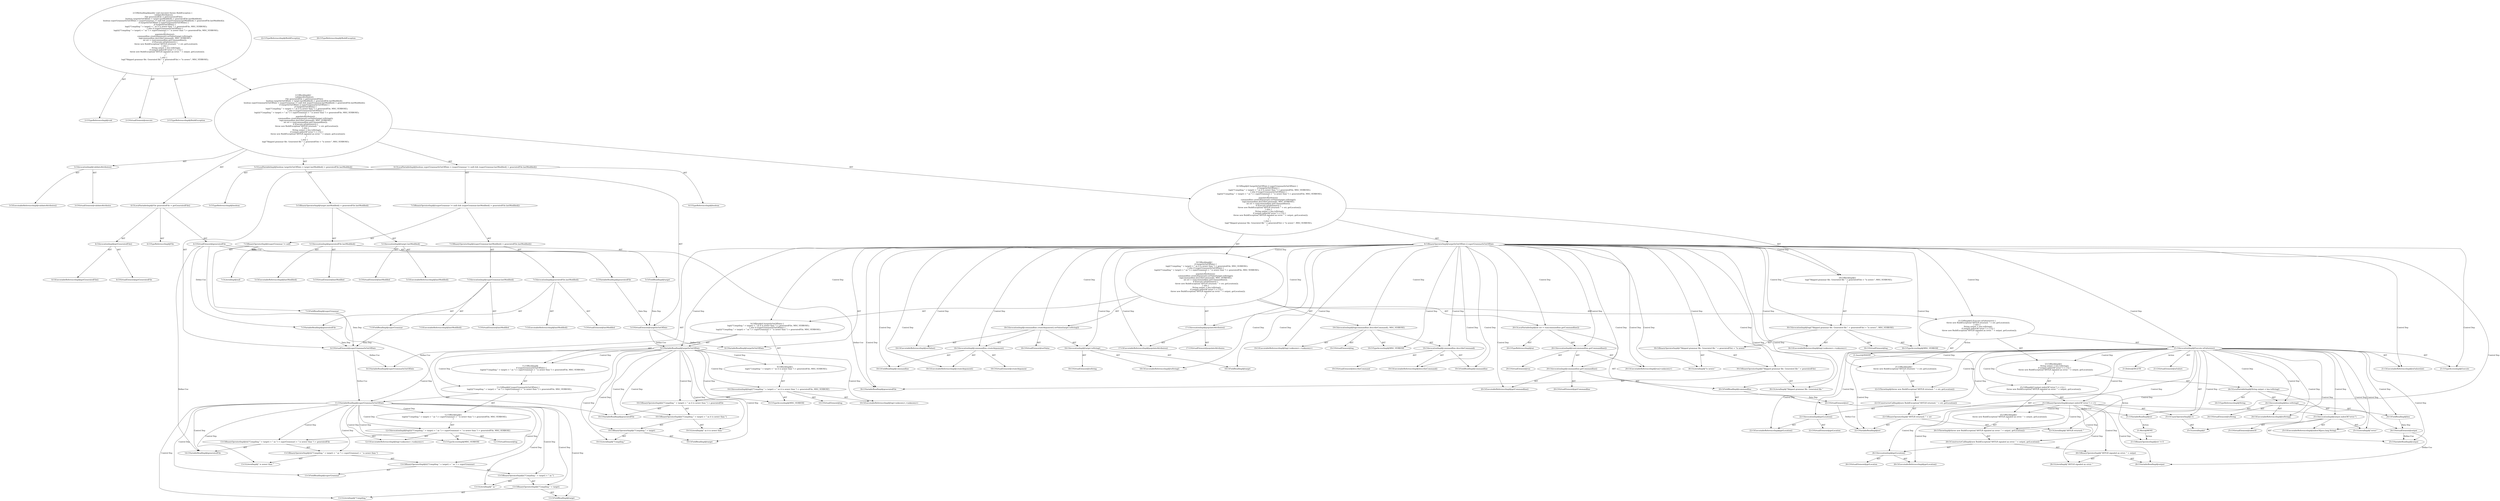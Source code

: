 digraph "execute#?" {
0 [label="2:CtTypeReferenceImpl@void" shape=ellipse]
1 [label="2:CtVirtualElement@execute" shape=ellipse]
2 [label="2:CtTypeReferenceImpl@BuildException" shape=ellipse]
3 [label="3:CtExecutableReferenceImpl@validateAttributes()" shape=ellipse]
4 [label="3:CtVirtualElement@validateAttributes" shape=ellipse]
5 [label="3:CtInvocationImpl@validateAttributes()" shape=ellipse]
6 [label="4:CtTypeReferenceImpl@File" shape=ellipse]
7 [label="4:CtExecutableReferenceImpl@getGeneratedFile()" shape=ellipse]
8 [label="4:CtVirtualElement@getGeneratedFile" shape=ellipse]
9 [label="4:CtInvocationImpl@getGeneratedFile()" shape=ellipse]
10 [label="4:CtVirtualElement@generatedFile" shape=ellipse]
11 [label="4:CtLocalVariableImpl@File generatedFile = getGeneratedFile()" shape=ellipse]
12 [label="5:CtTypeReferenceImpl@boolean" shape=ellipse]
13 [label="5:CtExecutableReferenceImpl@lastModified()" shape=ellipse]
14 [label="5:CtVirtualElement@lastModified" shape=ellipse]
15 [label="5:CtFieldReadImpl@target" shape=ellipse]
16 [label="5:CtInvocationImpl@target.lastModified()" shape=ellipse]
17 [label="5:CtExecutableReferenceImpl@lastModified()" shape=ellipse]
18 [label="5:CtVirtualElement@lastModified" shape=ellipse]
19 [label="5:CtVariableReadImpl@generatedFile" shape=ellipse]
20 [label="5:CtInvocationImpl@generatedFile.lastModified()" shape=ellipse]
21 [label="5:CtBinaryOperatorImpl@target.lastModified() > generatedFile.lastModified()" shape=ellipse]
22 [label="5:CtVirtualElement@targetIsOutOfDate" shape=ellipse]
23 [label="5:CtLocalVariableImpl@boolean targetIsOutOfDate = target.lastModified() > generatedFile.lastModified()" shape=ellipse]
24 [label="6:CtTypeReferenceImpl@boolean" shape=ellipse]
25 [label="7:CtFieldReadImpl@superGrammar" shape=ellipse]
26 [label="7:CtLiteralImpl@null" shape=ellipse]
27 [label="7:CtBinaryOperatorImpl@(superGrammar != null)" shape=ellipse]
28 [label="7:CtExecutableReferenceImpl@lastModified()" shape=ellipse]
29 [label="7:CtVirtualElement@lastModified" shape=ellipse]
30 [label="7:CtFieldReadImpl@superGrammar" shape=ellipse]
31 [label="7:CtInvocationImpl@superGrammar.lastModified()" shape=ellipse]
32 [label="7:CtExecutableReferenceImpl@lastModified()" shape=ellipse]
33 [label="7:CtVirtualElement@lastModified" shape=ellipse]
34 [label="7:CtVariableReadImpl@generatedFile" shape=ellipse]
35 [label="7:CtInvocationImpl@generatedFile.lastModified()" shape=ellipse]
36 [label="7:CtBinaryOperatorImpl@(superGrammar.lastModified() > generatedFile.lastModified())" shape=ellipse]
37 [label="7:CtBinaryOperatorImpl@(superGrammar != null) && (superGrammar.lastModified() > generatedFile.lastModified())" shape=ellipse]
38 [label="6:CtVirtualElement@superGrammarIsOutOfDate" shape=ellipse]
39 [label="6:CtLocalVariableImpl@boolean superGrammarIsOutOfDate = (superGrammar != null) && (superGrammar.lastModified() > generatedFile.lastModified())" shape=ellipse]
40 [label="8:CtVariableReadImpl@targetIsOutOfDate" shape=ellipse]
41 [label="8:CtVariableReadImpl@superGrammarIsOutOfDate" shape=ellipse]
42 [label="8:CtBinaryOperatorImpl@targetIsOutOfDate || superGrammarIsOutOfDate" shape=ellipse]
43 [label="9:CtVariableReadImpl@targetIsOutOfDate" shape=ellipse]
44 [label="10:CtExecutableReferenceImpl@log(<unknown>,<unknown>)" shape=ellipse]
45 [label="10:CtVirtualElement@log" shape=ellipse]
46 [label="10:CtLiteralImpl@\"Compiling \"" shape=ellipse]
47 [label="10:CtFieldReadImpl@target" shape=ellipse]
48 [label="10:CtBinaryOperatorImpl@(\"Compiling \" + target)" shape=ellipse]
49 [label="10:CtLiteralImpl@\" as it is newer than \"" shape=ellipse]
50 [label="10:CtBinaryOperatorImpl@((\"Compiling \" + target) + \" as it is newer than \")" shape=ellipse]
51 [label="10:CtVariableReadImpl@generatedFile" shape=ellipse]
52 [label="10:CtBinaryOperatorImpl@((\"Compiling \" + target) + \" as it is newer than \") + generatedFile" shape=ellipse]
53 [label="10:CtTypeAccessImpl@MSG_VERBOSE" shape=ellipse]
54 [label="10:CtInvocationImpl@log(((\"Compiling \" + target) + \" as it is newer than \") + generatedFile, MSG_VERBOSE)" shape=ellipse]
55 [label="9:CtBlockImpl@\{
    log(((\"Compiling \" + target) + \" as it is newer than \") + generatedFile, MSG_VERBOSE);
\}" shape=ellipse]
56 [label="11:CtVariableReadImpl@superGrammarIsOutOfDate" shape=ellipse]
57 [label="12:CtExecutableReferenceImpl@log(<unknown>,<unknown>)" shape=ellipse]
58 [label="12:CtVirtualElement@log" shape=ellipse]
59 [label="13:CtLiteralImpl@\"Compiling \"" shape=ellipse]
60 [label="13:CtFieldReadImpl@target" shape=ellipse]
61 [label="13:CtBinaryOperatorImpl@(\"Compiling \" + target)" shape=ellipse]
62 [label="13:CtLiteralImpl@\" as \"" shape=ellipse]
63 [label="13:CtBinaryOperatorImpl@((\"Compiling \" + target) + \" as \")" shape=ellipse]
64 [label="13:CtFieldReadImpl@superGrammar" shape=ellipse]
65 [label="13:CtBinaryOperatorImpl@(((\"Compiling \" + target) + \" as \") + superGrammar)" shape=ellipse]
66 [label="13:CtLiteralImpl@\" is newer than \"" shape=ellipse]
67 [label="13:CtBinaryOperatorImpl@((((\"Compiling \" + target) + \" as \") + superGrammar) + \" is newer than \")" shape=ellipse]
68 [label="14:CtVariableReadImpl@generatedFile" shape=ellipse]
69 [label="13:CtBinaryOperatorImpl@((((\"Compiling \" + target) + \" as \") + superGrammar) + \" is newer than \") + generatedFile" shape=ellipse]
70 [label="15:CtTypeAccessImpl@MSG_VERBOSE" shape=ellipse]
71 [label="12:CtInvocationImpl@log(((((\"Compiling \" + target) + \" as \") + superGrammar) + \" is newer than \") + generatedFile, MSG_VERBOSE)" shape=ellipse]
72 [label="11:CtBlockImpl@\{
    log(((((\"Compiling \" + target) + \" as \") + superGrammar) + \" is newer than \") + generatedFile, MSG_VERBOSE);
\}" shape=ellipse]
73 [label="11:CtIfImpl@if (superGrammarIsOutOfDate) \{
    log(((((\"Compiling \" + target) + \" as \") + superGrammar) + \" is newer than \") + generatedFile, MSG_VERBOSE);
\}" shape=ellipse]
74 [label="11:CtBlockImpl@
    if (superGrammarIsOutOfDate) \{
        log(((((\"Compiling \" + target) + \" as \") + superGrammar) + \" is newer than \") + generatedFile, MSG_VERBOSE);
    \}
" shape=ellipse]
75 [label="9:CtIfImpl@if (targetIsOutOfDate) \{
    log(((\"Compiling \" + target) + \" as it is newer than \") + generatedFile, MSG_VERBOSE);
\} else if (superGrammarIsOutOfDate) \{
    log(((((\"Compiling \" + target) + \" as \") + superGrammar) + \" is newer than \") + generatedFile, MSG_VERBOSE);
\}" shape=ellipse]
76 [label="17:CtExecutableReferenceImpl@populateAttributes()" shape=ellipse]
77 [label="17:CtVirtualElement@populateAttributes" shape=ellipse]
78 [label="17:CtInvocationImpl@populateAttributes()" shape=ellipse]
79 [label="18:CtExecutableReferenceImpl@setValue()" shape=ellipse]
80 [label="18:CtVirtualElement@setValue" shape=ellipse]
81 [label="18:CtExecutableReferenceImpl@createArgument()" shape=ellipse]
82 [label="18:CtVirtualElement@createArgument" shape=ellipse]
83 [label="18:CtFieldReadImpl@commandline" shape=ellipse]
84 [label="18:CtInvocationImpl@commandline.createArgument()" shape=ellipse]
85 [label="18:CtExecutableReferenceImpl@toString()" shape=ellipse]
86 [label="18:CtVirtualElement@toString" shape=ellipse]
87 [label="18:CtFieldReadImpl@target" shape=ellipse]
88 [label="18:CtInvocationImpl@target.toString()" shape=ellipse]
89 [label="18:CtInvocationImpl@commandline.createArgument().setValue(target.toString())" shape=ellipse]
90 [label="19:CtExecutableReferenceImpl@log(<unknown>,<unknown>)" shape=ellipse]
91 [label="19:CtVirtualElement@log" shape=ellipse]
92 [label="19:CtExecutableReferenceImpl@describeCommand()" shape=ellipse]
93 [label="19:CtVirtualElement@describeCommand" shape=ellipse]
94 [label="19:CtFieldReadImpl@commandline" shape=ellipse]
95 [label="19:CtInvocationImpl@commandline.describeCommand()" shape=ellipse]
96 [label="19:CtTypeAccessImpl@MSG_VERBOSE" shape=ellipse]
97 [label="19:CtInvocationImpl@log(commandline.describeCommand(), MSG_VERBOSE)" shape=ellipse]
98 [label="20:CtTypeReferenceImpl@int" shape=ellipse]
99 [label="20:CtExecutableReferenceImpl@run(<unknown>)" shape=ellipse]
100 [label="20:CtVirtualElement@run" shape=ellipse]
101 [label="20:CtExecutableReferenceImpl@getCommandline()" shape=ellipse]
102 [label="20:CtVirtualElement@getCommandline" shape=ellipse]
103 [label="20:CtFieldReadImpl@commandline" shape=ellipse]
104 [label="20:CtInvocationImpl@commandline.getCommandline()" shape=ellipse]
105 [label="20:CtInvocationImpl@run(commandline.getCommandline())" shape=ellipse]
106 [label="20:CtVirtualElement@err" shape=ellipse]
107 [label="20:CtLocalVariableImpl@int err = run(commandline.getCommandline())" shape=ellipse]
108 [label="21:CtExecutableReferenceImpl@isFailure(int)" shape=ellipse]
109 [label="21:CtVirtualElement@isFailure" shape=ellipse]
110 [label="21:CtTypeAccessImpl@Execute" shape=ellipse]
111 [label="21:CtVariableReadImpl@err" shape=ellipse]
112 [label="21:CtInvocationImpl@Execute.isFailure(err)" shape=ellipse]
113 [label="22:CtTypeReferenceImpl@BuildException" shape=ellipse]
114 [label="22:CtLiteralImpl@\"ANTLR returned: \"" shape=ellipse]
115 [label="22:CtVariableReadImpl@err" shape=ellipse]
116 [label="22:CtBinaryOperatorImpl@\"ANTLR returned: \" + err" shape=ellipse]
117 [label="22:CtExecutableReferenceImpl@getLocation()" shape=ellipse]
118 [label="22:CtVirtualElement@getLocation" shape=ellipse]
119 [label="22:CtInvocationImpl@getLocation()" shape=ellipse]
120 [label="22:CtConstructorCallImpl@new BuildException(\"ANTLR returned: \" + err, getLocation())" shape=ellipse]
121 [label="22:CtThrowImpl@throw new BuildException(\"ANTLR returned: \" + err, getLocation())" shape=ellipse]
122 [label="21:CtBlockImpl@\{
    throw new BuildException(\"ANTLR returned: \" + err, getLocation());
\}" shape=ellipse]
123 [label="24:CtTypeReferenceImpl@String" shape=ellipse]
124 [label="24:CtExecutableReferenceImpl@toString()" shape=ellipse]
125 [label="24:CtVirtualElement@toString" shape=ellipse]
126 [label="24:CtFieldReadImpl@bos" shape=ellipse]
127 [label="24:CtInvocationImpl@bos.toString()" shape=ellipse]
128 [label="24:CtVirtualElement@output" shape=ellipse]
129 [label="24:CtLocalVariableImpl@String output = bos.toString()" shape=ellipse]
130 [label="25:CtExecutableReferenceImpl@indexOf(java.lang.String)" shape=ellipse]
131 [label="25:CtVirtualElement@indexOf" shape=ellipse]
132 [label="25:CtVariableReadImpl@output" shape=ellipse]
133 [label="25:CtLiteralImpl@\"error:\"" shape=ellipse]
134 [label="25:CtInvocationImpl@output.indexOf(\"error:\")" shape=ellipse]
135 [label="25:CtLiteralImpl@1" shape=ellipse]
136 [label="25:CtUnaryOperatorImpl@(-1)" shape=ellipse]
137 [label="25:CtBinaryOperatorImpl@output.indexOf(\"error:\") > (-1)" shape=ellipse]
138 [label="26:CtTypeReferenceImpl@BuildException" shape=ellipse]
139 [label="26:CtLiteralImpl@\"ANTLR signaled an error: \"" shape=ellipse]
140 [label="26:CtVariableReadImpl@output" shape=ellipse]
141 [label="26:CtBinaryOperatorImpl@\"ANTLR signaled an error: \" + output" shape=ellipse]
142 [label="26:CtExecutableReferenceImpl@getLocation()" shape=ellipse]
143 [label="26:CtVirtualElement@getLocation" shape=ellipse]
144 [label="26:CtInvocationImpl@getLocation()" shape=ellipse]
145 [label="26:CtConstructorCallImpl@new BuildException(\"ANTLR signaled an error: \" + output, getLocation())" shape=ellipse]
146 [label="26:CtThrowImpl@throw new BuildException(\"ANTLR signaled an error: \" + output, getLocation())" shape=ellipse]
147 [label="25:CtBlockImpl@\{
    throw new BuildException(\"ANTLR signaled an error: \" + output, getLocation());
\}" shape=ellipse]
148 [label="25:CtIfImpl@if (output.indexOf(\"error:\") > (-1)) \{
    throw new BuildException(\"ANTLR signaled an error: \" + output, getLocation());
\}" shape=ellipse]
149 [label="23:CtBlockImpl@\{
    String output = bos.toString();
    if (output.indexOf(\"error:\") > (-1)) \{
        throw new BuildException(\"ANTLR signaled an error: \" + output, getLocation());
    \}
\}" shape=ellipse]
150 [label="21:CtIfImpl@if (Execute.isFailure(err)) \{
    throw new BuildException(\"ANTLR returned: \" + err, getLocation());
\} else \{
    String output = bos.toString();
    if (output.indexOf(\"error:\") > (-1)) \{
        throw new BuildException(\"ANTLR signaled an error: \" + output, getLocation());
    \}
\}" shape=ellipse]
151 [label="8:CtBlockImpl@\{
    if (targetIsOutOfDate) \{
        log(((\"Compiling \" + target) + \" as it is newer than \") + generatedFile, MSG_VERBOSE);
    \} else if (superGrammarIsOutOfDate) \{
        log(((((\"Compiling \" + target) + \" as \") + superGrammar) + \" is newer than \") + generatedFile, MSG_VERBOSE);
    \}
    populateAttributes();
    commandline.createArgument().setValue(target.toString());
    log(commandline.describeCommand(), MSG_VERBOSE);
    int err = run(commandline.getCommandline());
    if (Execute.isFailure(err)) \{
        throw new BuildException(\"ANTLR returned: \" + err, getLocation());
    \} else \{
        String output = bos.toString();
        if (output.indexOf(\"error:\") > (-1)) \{
            throw new BuildException(\"ANTLR signaled an error: \" + output, getLocation());
        \}
    \}
\}" shape=ellipse]
152 [label="30:CtExecutableReferenceImpl@log(<unknown>,<unknown>)" shape=ellipse]
153 [label="30:CtVirtualElement@log" shape=ellipse]
154 [label="30:CtLiteralImpl@\"Skipped grammar file. Generated file \"" shape=ellipse]
155 [label="30:CtVariableReadImpl@generatedFile" shape=ellipse]
156 [label="30:CtBinaryOperatorImpl@(\"Skipped grammar file. Generated file \" + generatedFile)" shape=ellipse]
157 [label="30:CtLiteralImpl@\"is newer.\"" shape=ellipse]
158 [label="30:CtBinaryOperatorImpl@(\"Skipped grammar file. Generated file \" + generatedFile) + \"is newer.\"" shape=ellipse]
159 [label="30:CtTypeAccessImpl@MSG_VERBOSE" shape=ellipse]
160 [label="30:CtInvocationImpl@log((\"Skipped grammar file. Generated file \" + generatedFile) + \"is newer.\", MSG_VERBOSE)" shape=ellipse]
161 [label="29:CtBlockImpl@\{
    log((\"Skipped grammar file. Generated file \" + generatedFile) + \"is newer.\", MSG_VERBOSE);
\}" shape=ellipse]
162 [label="8:CtIfImpl@if (targetIsOutOfDate || superGrammarIsOutOfDate) \{
    if (targetIsOutOfDate) \{
        log(((\"Compiling \" + target) + \" as it is newer than \") + generatedFile, MSG_VERBOSE);
    \} else if (superGrammarIsOutOfDate) \{
        log(((((\"Compiling \" + target) + \" as \") + superGrammar) + \" is newer than \") + generatedFile, MSG_VERBOSE);
    \}
    populateAttributes();
    commandline.createArgument().setValue(target.toString());
    log(commandline.describeCommand(), MSG_VERBOSE);
    int err = run(commandline.getCommandline());
    if (Execute.isFailure(err)) \{
        throw new BuildException(\"ANTLR returned: \" + err, getLocation());
    \} else \{
        String output = bos.toString();
        if (output.indexOf(\"error:\") > (-1)) \{
            throw new BuildException(\"ANTLR signaled an error: \" + output, getLocation());
        \}
    \}
\} else \{
    log((\"Skipped grammar file. Generated file \" + generatedFile) + \"is newer.\", MSG_VERBOSE);
\}" shape=ellipse]
163 [label="2:CtBlockImpl@\{
    validateAttributes();
    File generatedFile = getGeneratedFile();
    boolean targetIsOutOfDate = target.lastModified() > generatedFile.lastModified();
    boolean superGrammarIsOutOfDate = (superGrammar != null) && (superGrammar.lastModified() > generatedFile.lastModified());
    if (targetIsOutOfDate || superGrammarIsOutOfDate) \{
        if (targetIsOutOfDate) \{
            log(((\"Compiling \" + target) + \" as it is newer than \") + generatedFile, MSG_VERBOSE);
        \} else if (superGrammarIsOutOfDate) \{
            log(((((\"Compiling \" + target) + \" as \") + superGrammar) + \" is newer than \") + generatedFile, MSG_VERBOSE);
        \}
        populateAttributes();
        commandline.createArgument().setValue(target.toString());
        log(commandline.describeCommand(), MSG_VERBOSE);
        int err = run(commandline.getCommandline());
        if (Execute.isFailure(err)) \{
            throw new BuildException(\"ANTLR returned: \" + err, getLocation());
        \} else \{
            String output = bos.toString();
            if (output.indexOf(\"error:\") > (-1)) \{
                throw new BuildException(\"ANTLR signaled an error: \" + output, getLocation());
            \}
        \}
    \} else \{
        log((\"Skipped grammar file. Generated file \" + generatedFile) + \"is newer.\", MSG_VERBOSE);
    \}
\}" shape=ellipse]
164 [label="2:CtMethodImpl@public void execute() throws BuildException \{
    validateAttributes();
    File generatedFile = getGeneratedFile();
    boolean targetIsOutOfDate = target.lastModified() > generatedFile.lastModified();
    boolean superGrammarIsOutOfDate = (superGrammar != null) && (superGrammar.lastModified() > generatedFile.lastModified());
    if (targetIsOutOfDate || superGrammarIsOutOfDate) \{
        if (targetIsOutOfDate) \{
            log(((\"Compiling \" + target) + \" as it is newer than \") + generatedFile, MSG_VERBOSE);
        \} else if (superGrammarIsOutOfDate) \{
            log(((((\"Compiling \" + target) + \" as \") + superGrammar) + \" is newer than \") + generatedFile, MSG_VERBOSE);
        \}
        populateAttributes();
        commandline.createArgument().setValue(target.toString());
        log(commandline.describeCommand(), MSG_VERBOSE);
        int err = run(commandline.getCommandline());
        if (Execute.isFailure(err)) \{
            throw new BuildException(\"ANTLR returned: \" + err, getLocation());
        \} else \{
            String output = bos.toString();
            if (output.indexOf(\"error:\") > (-1)) \{
                throw new BuildException(\"ANTLR signaled an error: \" + output, getLocation());
            \}
        \}
    \} else \{
        log((\"Skipped grammar file. Generated file \" + generatedFile) + \"is newer.\", MSG_VERBOSE);
    \}
\}" shape=ellipse]
165 [label="21:Delete@DELETE" shape=ellipse]
166 [label="21:Insert@INSERT" shape=ellipse]
167 [label="21:CtBinaryOperatorImpl@err != 0" shape=ellipse]
168 [label="21:Move@MOVE" shape=ellipse]
5 -> 4 [label="AST"];
5 -> 3 [label="AST"];
9 -> 8 [label="AST"];
9 -> 7 [label="AST"];
10 -> 19 [label="Define-Use"];
10 -> 34 [label="Define-Use"];
10 -> 51 [label="Define-Use"];
10 -> 68 [label="Define-Use"];
10 -> 155 [label="Define-Use"];
11 -> 10 [label="AST"];
11 -> 6 [label="AST"];
11 -> 9 [label="AST"];
15 -> 22 [label="Data Dep"];
16 -> 14 [label="AST"];
16 -> 15 [label="AST"];
16 -> 13 [label="AST"];
19 -> 22 [label="Data Dep"];
20 -> 18 [label="AST"];
20 -> 19 [label="AST"];
20 -> 17 [label="AST"];
21 -> 16 [label="AST"];
21 -> 20 [label="AST"];
22 -> 40 [label="Define-Use"];
22 -> 43 [label="Define-Use"];
23 -> 22 [label="AST"];
23 -> 12 [label="AST"];
23 -> 21 [label="AST"];
25 -> 38 [label="Data Dep"];
27 -> 25 [label="AST"];
27 -> 26 [label="AST"];
30 -> 38 [label="Data Dep"];
31 -> 29 [label="AST"];
31 -> 30 [label="AST"];
31 -> 28 [label="AST"];
34 -> 38 [label="Data Dep"];
35 -> 33 [label="AST"];
35 -> 34 [label="AST"];
35 -> 32 [label="AST"];
36 -> 31 [label="AST"];
36 -> 35 [label="AST"];
37 -> 27 [label="AST"];
37 -> 36 [label="AST"];
38 -> 41 [label="Define-Use"];
38 -> 56 [label="Define-Use"];
39 -> 38 [label="AST"];
39 -> 24 [label="AST"];
39 -> 37 [label="AST"];
42 -> 40 [label="AST"];
42 -> 41 [label="AST"];
42 -> 151 [label="Control Dep"];
42 -> 75 [label="Control Dep"];
42 -> 43 [label="Control Dep"];
42 -> 78 [label="Control Dep"];
42 -> 76 [label="Control Dep"];
42 -> 89 [label="Control Dep"];
42 -> 79 [label="Control Dep"];
42 -> 84 [label="Control Dep"];
42 -> 81 [label="Control Dep"];
42 -> 83 [label="Control Dep"];
42 -> 88 [label="Control Dep"];
42 -> 85 [label="Control Dep"];
42 -> 87 [label="Control Dep"];
42 -> 97 [label="Control Dep"];
42 -> 90 [label="Control Dep"];
42 -> 95 [label="Control Dep"];
42 -> 92 [label="Control Dep"];
42 -> 94 [label="Control Dep"];
42 -> 96 [label="Control Dep"];
42 -> 107 [label="Control Dep"];
42 -> 105 [label="Control Dep"];
42 -> 99 [label="Control Dep"];
42 -> 104 [label="Control Dep"];
42 -> 101 [label="Control Dep"];
42 -> 103 [label="Control Dep"];
42 -> 150 [label="Control Dep"];
42 -> 112 [label="Control Dep"];
42 -> 108 [label="Control Dep"];
42 -> 110 [label="Control Dep"];
42 -> 111 [label="Control Dep"];
42 -> 161 [label="Control Dep"];
42 -> 160 [label="Control Dep"];
42 -> 152 [label="Control Dep"];
42 -> 158 [label="Control Dep"];
42 -> 156 [label="Control Dep"];
42 -> 154 [label="Control Dep"];
42 -> 155 [label="Control Dep"];
42 -> 157 [label="Control Dep"];
42 -> 159 [label="Control Dep"];
43 -> 55 [label="Control Dep"];
43 -> 54 [label="Control Dep"];
43 -> 44 [label="Control Dep"];
43 -> 52 [label="Control Dep"];
43 -> 50 [label="Control Dep"];
43 -> 48 [label="Control Dep"];
43 -> 46 [label="Control Dep"];
43 -> 47 [label="Control Dep"];
43 -> 49 [label="Control Dep"];
43 -> 51 [label="Control Dep"];
43 -> 53 [label="Control Dep"];
43 -> 74 [label="Control Dep"];
43 -> 73 [label="Control Dep"];
43 -> 56 [label="Control Dep"];
48 -> 46 [label="AST"];
48 -> 47 [label="AST"];
50 -> 48 [label="AST"];
50 -> 49 [label="AST"];
52 -> 50 [label="AST"];
52 -> 51 [label="AST"];
54 -> 45 [label="AST"];
54 -> 44 [label="AST"];
54 -> 52 [label="AST"];
54 -> 53 [label="AST"];
55 -> 54 [label="AST"];
56 -> 72 [label="Control Dep"];
56 -> 71 [label="Control Dep"];
56 -> 57 [label="Control Dep"];
56 -> 69 [label="Control Dep"];
56 -> 67 [label="Control Dep"];
56 -> 65 [label="Control Dep"];
56 -> 63 [label="Control Dep"];
56 -> 61 [label="Control Dep"];
56 -> 59 [label="Control Dep"];
56 -> 60 [label="Control Dep"];
56 -> 62 [label="Control Dep"];
56 -> 64 [label="Control Dep"];
56 -> 66 [label="Control Dep"];
56 -> 68 [label="Control Dep"];
56 -> 70 [label="Control Dep"];
61 -> 59 [label="AST"];
61 -> 60 [label="AST"];
63 -> 61 [label="AST"];
63 -> 62 [label="AST"];
65 -> 63 [label="AST"];
65 -> 64 [label="AST"];
67 -> 65 [label="AST"];
67 -> 66 [label="AST"];
69 -> 67 [label="AST"];
69 -> 68 [label="AST"];
71 -> 58 [label="AST"];
71 -> 57 [label="AST"];
71 -> 69 [label="AST"];
71 -> 70 [label="AST"];
72 -> 71 [label="AST"];
73 -> 56 [label="AST"];
73 -> 72 [label="AST"];
74 -> 73 [label="AST"];
75 -> 43 [label="AST"];
75 -> 55 [label="AST"];
75 -> 74 [label="AST"];
78 -> 77 [label="AST"];
78 -> 76 [label="AST"];
84 -> 82 [label="AST"];
84 -> 83 [label="AST"];
84 -> 81 [label="AST"];
88 -> 86 [label="AST"];
88 -> 87 [label="AST"];
88 -> 85 [label="AST"];
89 -> 80 [label="AST"];
89 -> 84 [label="AST"];
89 -> 79 [label="AST"];
89 -> 88 [label="AST"];
95 -> 93 [label="AST"];
95 -> 94 [label="AST"];
95 -> 92 [label="AST"];
97 -> 91 [label="AST"];
97 -> 90 [label="AST"];
97 -> 95 [label="AST"];
97 -> 96 [label="AST"];
103 -> 106 [label="Data Dep"];
104 -> 102 [label="AST"];
104 -> 103 [label="AST"];
104 -> 101 [label="AST"];
105 -> 100 [label="AST"];
105 -> 99 [label="AST"];
105 -> 104 [label="AST"];
106 -> 111 [label="Define-Use"];
106 -> 115 [label="Define-Use"];
107 -> 106 [label="AST"];
107 -> 98 [label="AST"];
107 -> 105 [label="AST"];
111 -> 168 [label="Action"];
112 -> 109 [label="AST"];
112 -> 110 [label="AST"];
112 -> 108 [label="AST"];
112 -> 111 [label="AST"];
112 -> 122 [label="Control Dep"];
112 -> 121 [label="Control Dep"];
112 -> 120 [label="Control Dep"];
112 -> 116 [label="Control Dep"];
112 -> 114 [label="Control Dep"];
112 -> 115 [label="Control Dep"];
112 -> 119 [label="Control Dep"];
112 -> 117 [label="Control Dep"];
112 -> 149 [label="Control Dep"];
112 -> 129 [label="Control Dep"];
112 -> 127 [label="Control Dep"];
112 -> 124 [label="Control Dep"];
112 -> 126 [label="Control Dep"];
112 -> 148 [label="Control Dep"];
112 -> 137 [label="Control Dep"];
112 -> 134 [label="Control Dep"];
112 -> 130 [label="Control Dep"];
112 -> 132 [label="Control Dep"];
112 -> 133 [label="Control Dep"];
112 -> 136 [label="Control Dep"];
112 -> 135 [label="Control Dep"];
112 -> 165 [label="Action"];
116 -> 114 [label="AST"];
116 -> 115 [label="AST"];
119 -> 118 [label="AST"];
119 -> 117 [label="AST"];
120 -> 116 [label="AST"];
120 -> 119 [label="AST"];
121 -> 120 [label="AST"];
122 -> 121 [label="AST"];
126 -> 128 [label="Data Dep"];
127 -> 125 [label="AST"];
127 -> 126 [label="AST"];
127 -> 124 [label="AST"];
128 -> 132 [label="Define-Use"];
128 -> 140 [label="Define-Use"];
129 -> 128 [label="AST"];
129 -> 123 [label="AST"];
129 -> 127 [label="AST"];
134 -> 131 [label="AST"];
134 -> 132 [label="AST"];
134 -> 130 [label="AST"];
134 -> 133 [label="AST"];
136 -> 135 [label="AST"];
137 -> 134 [label="AST"];
137 -> 136 [label="AST"];
137 -> 147 [label="Control Dep"];
137 -> 146 [label="Control Dep"];
137 -> 145 [label="Control Dep"];
137 -> 141 [label="Control Dep"];
137 -> 139 [label="Control Dep"];
137 -> 140 [label="Control Dep"];
137 -> 144 [label="Control Dep"];
137 -> 142 [label="Control Dep"];
141 -> 139 [label="AST"];
141 -> 140 [label="AST"];
144 -> 143 [label="AST"];
144 -> 142 [label="AST"];
145 -> 141 [label="AST"];
145 -> 144 [label="AST"];
146 -> 145 [label="AST"];
147 -> 146 [label="AST"];
148 -> 137 [label="AST"];
148 -> 147 [label="AST"];
149 -> 129 [label="AST"];
149 -> 148 [label="AST"];
150 -> 112 [label="AST"];
150 -> 122 [label="AST"];
150 -> 149 [label="AST"];
150 -> 166 [label="Action"];
151 -> 75 [label="AST"];
151 -> 78 [label="AST"];
151 -> 89 [label="AST"];
151 -> 97 [label="AST"];
151 -> 107 [label="AST"];
151 -> 150 [label="AST"];
156 -> 154 [label="AST"];
156 -> 155 [label="AST"];
158 -> 156 [label="AST"];
158 -> 157 [label="AST"];
160 -> 153 [label="AST"];
160 -> 152 [label="AST"];
160 -> 158 [label="AST"];
160 -> 159 [label="AST"];
161 -> 160 [label="AST"];
162 -> 42 [label="AST"];
162 -> 151 [label="AST"];
162 -> 161 [label="AST"];
163 -> 5 [label="AST"];
163 -> 11 [label="AST"];
163 -> 23 [label="AST"];
163 -> 39 [label="AST"];
163 -> 162 [label="AST"];
164 -> 1 [label="AST"];
164 -> 0 [label="AST"];
164 -> 2 [label="AST"];
164 -> 163 [label="AST"];
166 -> 167 [label="Action"];
168 -> 167 [label="Action"];
}